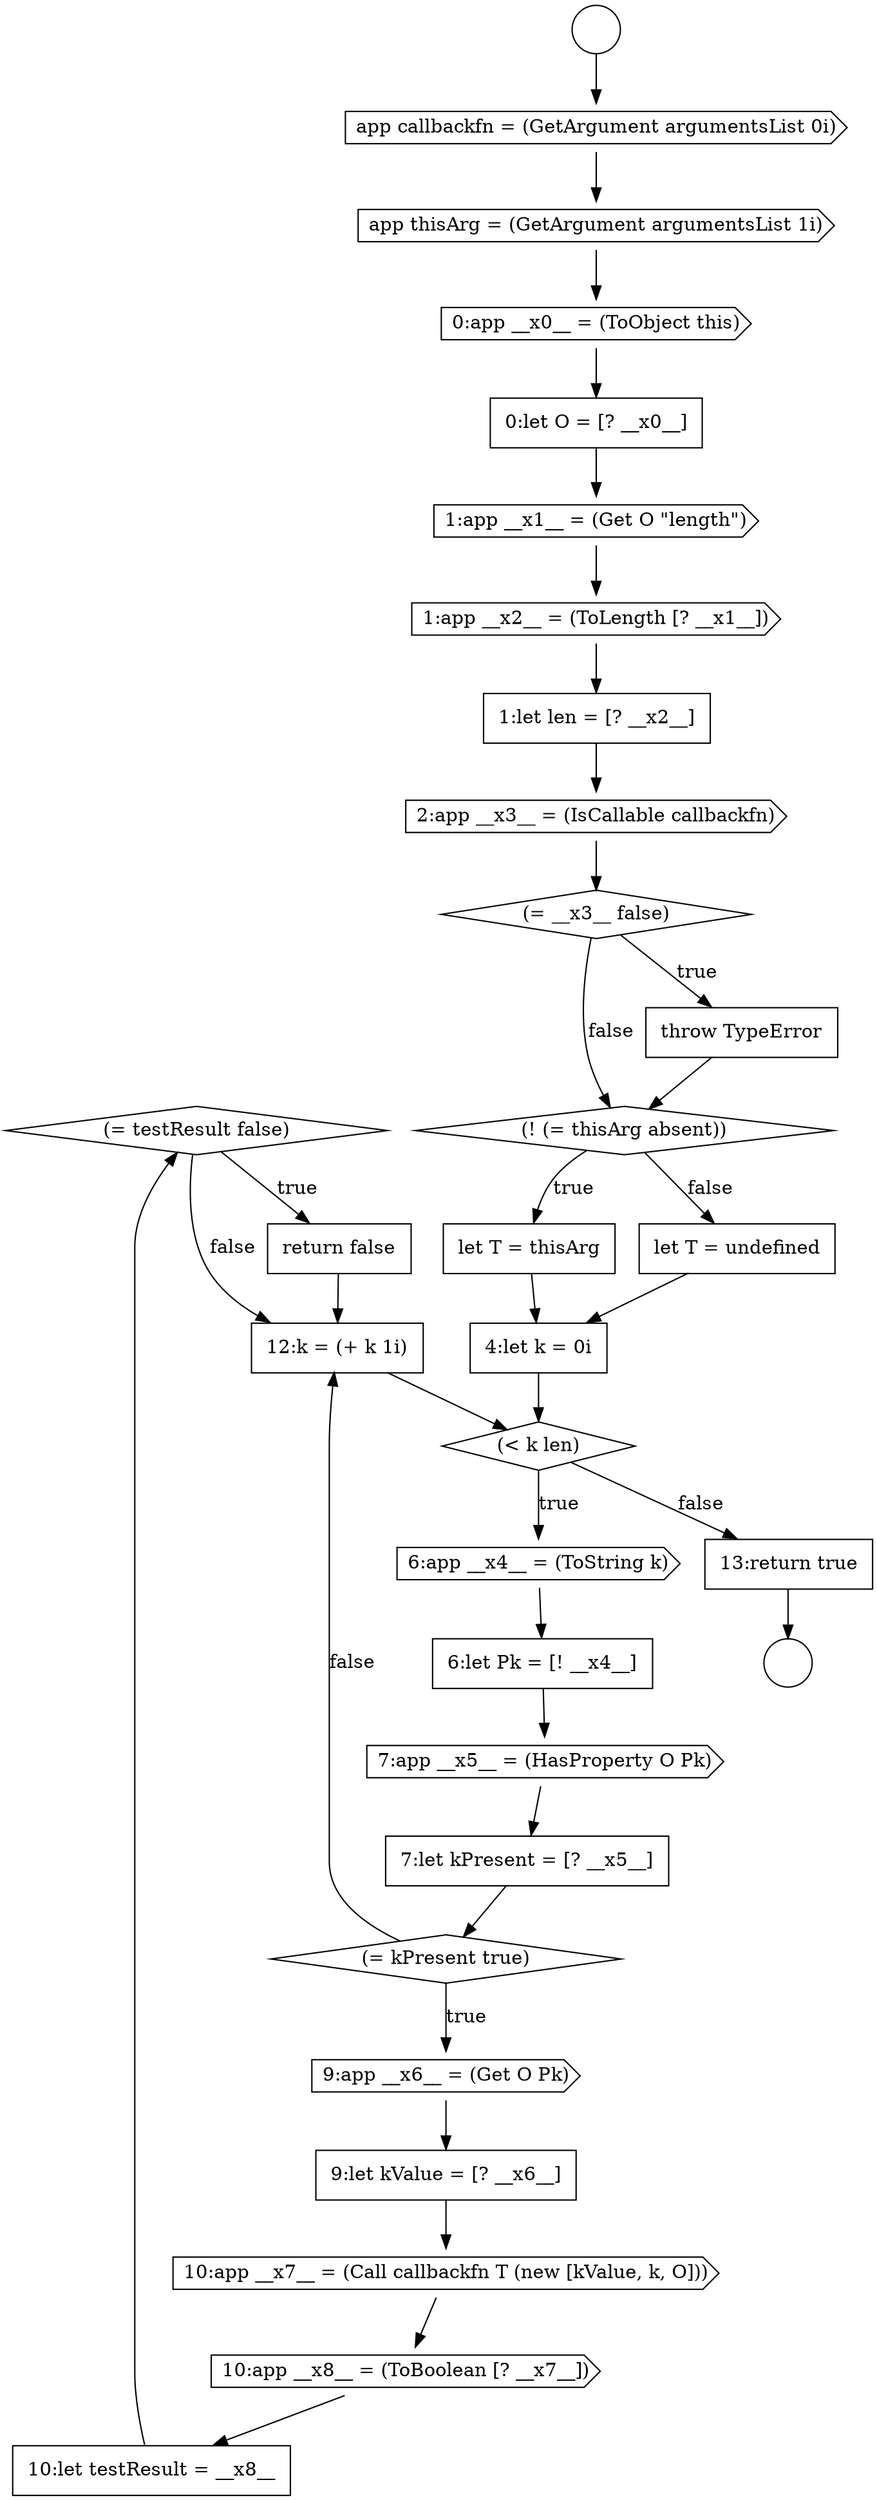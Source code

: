 digraph {
  node13918 [shape=diamond, label=<<font color="black">(= testResult false)</font>> color="black" fillcolor="white" style=filled]
  node13901 [shape=diamond, label=<<font color="black">(= __x3__ false)</font>> color="black" fillcolor="white" style=filled]
  node13915 [shape=cds, label=<<font color="black">10:app __x7__ = (Call callbackfn T (new [kValue, k, O]))</font>> color="black" fillcolor="white" style=filled]
  node13906 [shape=none, margin=0, label=<<font color="black">
    <table border="0" cellborder="1" cellspacing="0" cellpadding="10">
      <tr><td align="left">4:let k = 0i</td></tr>
    </table>
  </font>> color="black" fillcolor="white" style=filled]
  node13895 [shape=cds, label=<<font color="black">0:app __x0__ = (ToObject this)</font>> color="black" fillcolor="white" style=filled]
  node13910 [shape=cds, label=<<font color="black">7:app __x5__ = (HasProperty O Pk)</font>> color="black" fillcolor="white" style=filled]
  node13891 [shape=circle label=" " color="black" fillcolor="white" style=filled]
  node13914 [shape=none, margin=0, label=<<font color="black">
    <table border="0" cellborder="1" cellspacing="0" cellpadding="10">
      <tr><td align="left">9:let kValue = [? __x6__]</td></tr>
    </table>
  </font>> color="black" fillcolor="white" style=filled]
  node13912 [shape=diamond, label=<<font color="black">(= kPresent true)</font>> color="black" fillcolor="white" style=filled]
  node13897 [shape=cds, label=<<font color="black">1:app __x1__ = (Get O &quot;length&quot;)</font>> color="black" fillcolor="white" style=filled]
  node13905 [shape=none, margin=0, label=<<font color="black">
    <table border="0" cellborder="1" cellspacing="0" cellpadding="10">
      <tr><td align="left">let T = undefined</td></tr>
    </table>
  </font>> color="black" fillcolor="white" style=filled]
  node13917 [shape=none, margin=0, label=<<font color="black">
    <table border="0" cellborder="1" cellspacing="0" cellpadding="10">
      <tr><td align="left">10:let testResult = __x8__</td></tr>
    </table>
  </font>> color="black" fillcolor="white" style=filled]
  node13892 [shape=circle label=" " color="black" fillcolor="white" style=filled]
  node13904 [shape=none, margin=0, label=<<font color="black">
    <table border="0" cellborder="1" cellspacing="0" cellpadding="10">
      <tr><td align="left">let T = thisArg</td></tr>
    </table>
  </font>> color="black" fillcolor="white" style=filled]
  node13899 [shape=none, margin=0, label=<<font color="black">
    <table border="0" cellborder="1" cellspacing="0" cellpadding="10">
      <tr><td align="left">1:let len = [? __x2__]</td></tr>
    </table>
  </font>> color="black" fillcolor="white" style=filled]
  node13900 [shape=cds, label=<<font color="black">2:app __x3__ = (IsCallable callbackfn)</font>> color="black" fillcolor="white" style=filled]
  node13911 [shape=none, margin=0, label=<<font color="black">
    <table border="0" cellborder="1" cellspacing="0" cellpadding="10">
      <tr><td align="left">7:let kPresent = [? __x5__]</td></tr>
    </table>
  </font>> color="black" fillcolor="white" style=filled]
  node13896 [shape=none, margin=0, label=<<font color="black">
    <table border="0" cellborder="1" cellspacing="0" cellpadding="10">
      <tr><td align="left">0:let O = [? __x0__]</td></tr>
    </table>
  </font>> color="black" fillcolor="white" style=filled]
  node13907 [shape=diamond, label=<<font color="black">(&lt; k len)</font>> color="black" fillcolor="white" style=filled]
  node13913 [shape=cds, label=<<font color="black">9:app __x6__ = (Get O Pk)</font>> color="black" fillcolor="white" style=filled]
  node13898 [shape=cds, label=<<font color="black">1:app __x2__ = (ToLength [? __x1__])</font>> color="black" fillcolor="white" style=filled]
  node13920 [shape=none, margin=0, label=<<font color="black">
    <table border="0" cellborder="1" cellspacing="0" cellpadding="10">
      <tr><td align="left">12:k = (+ k 1i)</td></tr>
    </table>
  </font>> color="black" fillcolor="white" style=filled]
  node13908 [shape=cds, label=<<font color="black">6:app __x4__ = (ToString k)</font>> color="black" fillcolor="white" style=filled]
  node13903 [shape=diamond, label=<<font color="black">(! (= thisArg absent))</font>> color="black" fillcolor="white" style=filled]
  node13921 [shape=none, margin=0, label=<<font color="black">
    <table border="0" cellborder="1" cellspacing="0" cellpadding="10">
      <tr><td align="left">13:return true</td></tr>
    </table>
  </font>> color="black" fillcolor="white" style=filled]
  node13916 [shape=cds, label=<<font color="black">10:app __x8__ = (ToBoolean [? __x7__])</font>> color="black" fillcolor="white" style=filled]
  node13893 [shape=cds, label=<<font color="black">app callbackfn = (GetArgument argumentsList 0i)</font>> color="black" fillcolor="white" style=filled]
  node13919 [shape=none, margin=0, label=<<font color="black">
    <table border="0" cellborder="1" cellspacing="0" cellpadding="10">
      <tr><td align="left">return false</td></tr>
    </table>
  </font>> color="black" fillcolor="white" style=filled]
  node13902 [shape=none, margin=0, label=<<font color="black">
    <table border="0" cellborder="1" cellspacing="0" cellpadding="10">
      <tr><td align="left">throw TypeError</td></tr>
    </table>
  </font>> color="black" fillcolor="white" style=filled]
  node13894 [shape=cds, label=<<font color="black">app thisArg = (GetArgument argumentsList 1i)</font>> color="black" fillcolor="white" style=filled]
  node13909 [shape=none, margin=0, label=<<font color="black">
    <table border="0" cellborder="1" cellspacing="0" cellpadding="10">
      <tr><td align="left">6:let Pk = [! __x4__]</td></tr>
    </table>
  </font>> color="black" fillcolor="white" style=filled]
  node13899 -> node13900 [ color="black"]
  node13896 -> node13897 [ color="black"]
  node13915 -> node13916 [ color="black"]
  node13919 -> node13920 [ color="black"]
  node13908 -> node13909 [ color="black"]
  node13911 -> node13912 [ color="black"]
  node13901 -> node13902 [label=<<font color="black">true</font>> color="black"]
  node13901 -> node13903 [label=<<font color="black">false</font>> color="black"]
  node13893 -> node13894 [ color="black"]
  node13898 -> node13899 [ color="black"]
  node13917 -> node13918 [ color="black"]
  node13909 -> node13910 [ color="black"]
  node13906 -> node13907 [ color="black"]
  node13897 -> node13898 [ color="black"]
  node13891 -> node13893 [ color="black"]
  node13916 -> node13917 [ color="black"]
  node13913 -> node13914 [ color="black"]
  node13921 -> node13892 [ color="black"]
  node13894 -> node13895 [ color="black"]
  node13904 -> node13906 [ color="black"]
  node13918 -> node13919 [label=<<font color="black">true</font>> color="black"]
  node13918 -> node13920 [label=<<font color="black">false</font>> color="black"]
  node13900 -> node13901 [ color="black"]
  node13920 -> node13907 [ color="black"]
  node13907 -> node13908 [label=<<font color="black">true</font>> color="black"]
  node13907 -> node13921 [label=<<font color="black">false</font>> color="black"]
  node13914 -> node13915 [ color="black"]
  node13895 -> node13896 [ color="black"]
  node13910 -> node13911 [ color="black"]
  node13912 -> node13913 [label=<<font color="black">true</font>> color="black"]
  node13912 -> node13920 [label=<<font color="black">false</font>> color="black"]
  node13902 -> node13903 [ color="black"]
  node13903 -> node13904 [label=<<font color="black">true</font>> color="black"]
  node13903 -> node13905 [label=<<font color="black">false</font>> color="black"]
  node13905 -> node13906 [ color="black"]
}
